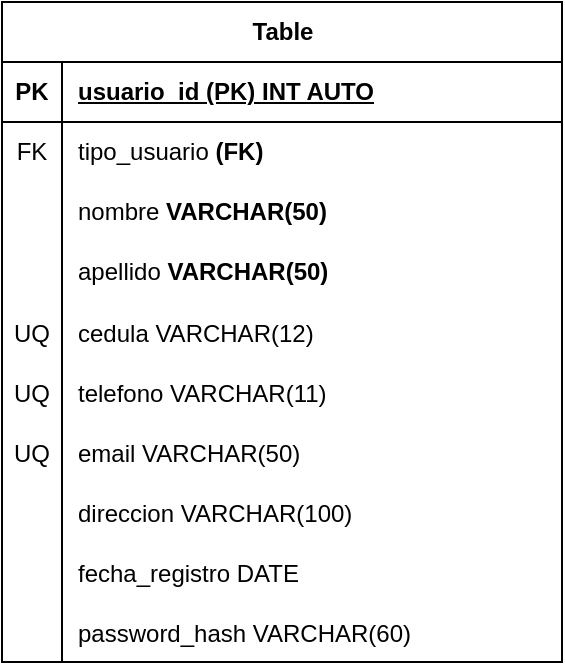 <mxfile version="28.0.7">
  <diagram name="Página-1" id="xNU0L9DnXLipY5AykyMB">
    <mxGraphModel dx="804" dy="476" grid="1" gridSize="10" guides="1" tooltips="1" connect="1" arrows="1" fold="1" page="1" pageScale="1" pageWidth="827" pageHeight="1169" math="0" shadow="0">
      <root>
        <mxCell id="0" />
        <mxCell id="1" parent="0" />
        <mxCell id="aF2IVSIoMg4zKDALOG4T-17" value="Table" style="shape=table;startSize=30;container=1;collapsible=1;childLayout=tableLayout;fixedRows=1;rowLines=0;fontStyle=1;align=center;resizeLast=1;html=1;" parent="1" vertex="1">
          <mxGeometry x="470" y="70" width="280" height="330" as="geometry" />
        </mxCell>
        <mxCell id="aF2IVSIoMg4zKDALOG4T-18" value="" style="shape=tableRow;horizontal=0;startSize=0;swimlaneHead=0;swimlaneBody=0;fillColor=none;collapsible=0;dropTarget=0;points=[[0,0.5],[1,0.5]];portConstraint=eastwest;top=0;left=0;right=0;bottom=1;" parent="aF2IVSIoMg4zKDALOG4T-17" vertex="1">
          <mxGeometry y="30" width="280" height="30" as="geometry" />
        </mxCell>
        <mxCell id="aF2IVSIoMg4zKDALOG4T-19" value="PK" style="shape=partialRectangle;connectable=0;fillColor=none;top=0;left=0;bottom=0;right=0;fontStyle=1;overflow=hidden;whiteSpace=wrap;html=1;" parent="aF2IVSIoMg4zKDALOG4T-18" vertex="1">
          <mxGeometry width="30" height="30" as="geometry">
            <mxRectangle width="30" height="30" as="alternateBounds" />
          </mxGeometry>
        </mxCell>
        <mxCell id="aF2IVSIoMg4zKDALOG4T-20" value="&lt;div&gt;usuario_id (PK) INT AUTO&lt;/div&gt;" style="shape=partialRectangle;connectable=0;fillColor=none;top=0;left=0;bottom=0;right=0;align=left;spacingLeft=6;fontStyle=5;overflow=hidden;whiteSpace=wrap;html=1;" parent="aF2IVSIoMg4zKDALOG4T-18" vertex="1">
          <mxGeometry x="30" width="250" height="30" as="geometry">
            <mxRectangle width="250" height="30" as="alternateBounds" />
          </mxGeometry>
        </mxCell>
        <mxCell id="aF2IVSIoMg4zKDALOG4T-21" value="" style="shape=tableRow;horizontal=0;startSize=0;swimlaneHead=0;swimlaneBody=0;fillColor=none;collapsible=0;dropTarget=0;points=[[0,0.5],[1,0.5]];portConstraint=eastwest;top=0;left=0;right=0;bottom=0;" parent="aF2IVSIoMg4zKDALOG4T-17" vertex="1">
          <mxGeometry y="60" width="280" height="30" as="geometry" />
        </mxCell>
        <mxCell id="aF2IVSIoMg4zKDALOG4T-22" value="FK" style="shape=partialRectangle;connectable=0;fillColor=none;top=0;left=0;bottom=0;right=0;editable=1;overflow=hidden;whiteSpace=wrap;html=1;" parent="aF2IVSIoMg4zKDALOG4T-21" vertex="1">
          <mxGeometry width="30" height="30" as="geometry">
            <mxRectangle width="30" height="30" as="alternateBounds" />
          </mxGeometry>
        </mxCell>
        <mxCell id="aF2IVSIoMg4zKDALOG4T-23" value="tipo_usuario &lt;b&gt;(FK)&amp;nbsp;&lt;/b&gt;" style="shape=partialRectangle;connectable=0;fillColor=none;top=0;left=0;bottom=0;right=0;align=left;spacingLeft=6;overflow=hidden;whiteSpace=wrap;html=1;" parent="aF2IVSIoMg4zKDALOG4T-21" vertex="1">
          <mxGeometry x="30" width="250" height="30" as="geometry">
            <mxRectangle width="250" height="30" as="alternateBounds" />
          </mxGeometry>
        </mxCell>
        <mxCell id="aF2IVSIoMg4zKDALOG4T-24" value="" style="shape=tableRow;horizontal=0;startSize=0;swimlaneHead=0;swimlaneBody=0;fillColor=none;collapsible=0;dropTarget=0;points=[[0,0.5],[1,0.5]];portConstraint=eastwest;top=0;left=0;right=0;bottom=0;" parent="aF2IVSIoMg4zKDALOG4T-17" vertex="1">
          <mxGeometry y="90" width="280" height="30" as="geometry" />
        </mxCell>
        <mxCell id="aF2IVSIoMg4zKDALOG4T-25" value="" style="shape=partialRectangle;connectable=0;fillColor=none;top=0;left=0;bottom=0;right=0;editable=1;overflow=hidden;whiteSpace=wrap;html=1;" parent="aF2IVSIoMg4zKDALOG4T-24" vertex="1">
          <mxGeometry width="30" height="30" as="geometry">
            <mxRectangle width="30" height="30" as="alternateBounds" />
          </mxGeometry>
        </mxCell>
        <mxCell id="aF2IVSIoMg4zKDALOG4T-26" value="&lt;div&gt;nombre &lt;b&gt;VARCHAR(50)&lt;/b&gt;&lt;/div&gt;" style="shape=partialRectangle;connectable=0;fillColor=none;top=0;left=0;bottom=0;right=0;align=left;spacingLeft=6;overflow=hidden;whiteSpace=wrap;html=1;" parent="aF2IVSIoMg4zKDALOG4T-24" vertex="1">
          <mxGeometry x="30" width="250" height="30" as="geometry">
            <mxRectangle width="250" height="30" as="alternateBounds" />
          </mxGeometry>
        </mxCell>
        <mxCell id="aF2IVSIoMg4zKDALOG4T-27" value="" style="shape=tableRow;horizontal=0;startSize=0;swimlaneHead=0;swimlaneBody=0;fillColor=none;collapsible=0;dropTarget=0;points=[[0,0.5],[1,0.5]];portConstraint=eastwest;top=0;left=0;right=0;bottom=0;" parent="aF2IVSIoMg4zKDALOG4T-17" vertex="1">
          <mxGeometry y="120" width="280" height="30" as="geometry" />
        </mxCell>
        <mxCell id="aF2IVSIoMg4zKDALOG4T-28" value="" style="shape=partialRectangle;connectable=0;fillColor=none;top=0;left=0;bottom=0;right=0;editable=1;overflow=hidden;whiteSpace=wrap;html=1;" parent="aF2IVSIoMg4zKDALOG4T-27" vertex="1">
          <mxGeometry width="30" height="30" as="geometry">
            <mxRectangle width="30" height="30" as="alternateBounds" />
          </mxGeometry>
        </mxCell>
        <mxCell id="aF2IVSIoMg4zKDALOG4T-29" value="apellido&lt;span style=&quot;white-space: pre;&quot;&gt; &lt;b&gt;VARCHAR(50)&#x9;&lt;/b&gt;&lt;/span&gt;" style="shape=partialRectangle;connectable=0;fillColor=none;top=0;left=0;bottom=0;right=0;align=left;spacingLeft=6;overflow=hidden;whiteSpace=wrap;html=1;" parent="aF2IVSIoMg4zKDALOG4T-27" vertex="1">
          <mxGeometry x="30" width="250" height="30" as="geometry">
            <mxRectangle width="250" height="30" as="alternateBounds" />
          </mxGeometry>
        </mxCell>
        <mxCell id="aF2IVSIoMg4zKDALOG4T-30" value="" style="shape=tableRow;horizontal=0;startSize=0;swimlaneHead=0;swimlaneBody=0;fillColor=none;collapsible=0;dropTarget=0;points=[[0,0.5],[1,0.5]];portConstraint=eastwest;top=0;left=0;right=0;bottom=0;" parent="aF2IVSIoMg4zKDALOG4T-17" vertex="1">
          <mxGeometry y="150" width="280" height="30" as="geometry" />
        </mxCell>
        <mxCell id="aF2IVSIoMg4zKDALOG4T-31" value="UQ" style="shape=partialRectangle;connectable=0;fillColor=none;top=0;left=0;bottom=0;right=0;editable=1;overflow=hidden;" parent="aF2IVSIoMg4zKDALOG4T-30" vertex="1">
          <mxGeometry width="30" height="30" as="geometry">
            <mxRectangle width="30" height="30" as="alternateBounds" />
          </mxGeometry>
        </mxCell>
        <mxCell id="aF2IVSIoMg4zKDALOG4T-32" value="cedula VARCHAR(12)" style="shape=partialRectangle;connectable=0;fillColor=none;top=0;left=0;bottom=0;right=0;align=left;spacingLeft=6;overflow=hidden;" parent="aF2IVSIoMg4zKDALOG4T-30" vertex="1">
          <mxGeometry x="30" width="250" height="30" as="geometry">
            <mxRectangle width="250" height="30" as="alternateBounds" />
          </mxGeometry>
        </mxCell>
        <mxCell id="aF2IVSIoMg4zKDALOG4T-36" value="" style="shape=tableRow;horizontal=0;startSize=0;swimlaneHead=0;swimlaneBody=0;fillColor=none;collapsible=0;dropTarget=0;points=[[0,0.5],[1,0.5]];portConstraint=eastwest;top=0;left=0;right=0;bottom=0;" parent="aF2IVSIoMg4zKDALOG4T-17" vertex="1">
          <mxGeometry y="180" width="280" height="30" as="geometry" />
        </mxCell>
        <mxCell id="aF2IVSIoMg4zKDALOG4T-37" value="UQ" style="shape=partialRectangle;connectable=0;fillColor=none;top=0;left=0;bottom=0;right=0;editable=1;overflow=hidden;" parent="aF2IVSIoMg4zKDALOG4T-36" vertex="1">
          <mxGeometry width="30" height="30" as="geometry">
            <mxRectangle width="30" height="30" as="alternateBounds" />
          </mxGeometry>
        </mxCell>
        <mxCell id="aF2IVSIoMg4zKDALOG4T-38" value="telefono VARCHAR(11)&#x9;" style="shape=partialRectangle;connectable=0;fillColor=none;top=0;left=0;bottom=0;right=0;align=left;spacingLeft=6;overflow=hidden;" parent="aF2IVSIoMg4zKDALOG4T-36" vertex="1">
          <mxGeometry x="30" width="250" height="30" as="geometry">
            <mxRectangle width="250" height="30" as="alternateBounds" />
          </mxGeometry>
        </mxCell>
        <mxCell id="aF2IVSIoMg4zKDALOG4T-39" value="" style="shape=tableRow;horizontal=0;startSize=0;swimlaneHead=0;swimlaneBody=0;fillColor=none;collapsible=0;dropTarget=0;points=[[0,0.5],[1,0.5]];portConstraint=eastwest;top=0;left=0;right=0;bottom=0;" parent="aF2IVSIoMg4zKDALOG4T-17" vertex="1">
          <mxGeometry y="210" width="280" height="30" as="geometry" />
        </mxCell>
        <mxCell id="aF2IVSIoMg4zKDALOG4T-40" value="UQ" style="shape=partialRectangle;connectable=0;fillColor=none;top=0;left=0;bottom=0;right=0;editable=1;overflow=hidden;" parent="aF2IVSIoMg4zKDALOG4T-39" vertex="1">
          <mxGeometry width="30" height="30" as="geometry">
            <mxRectangle width="30" height="30" as="alternateBounds" />
          </mxGeometry>
        </mxCell>
        <mxCell id="aF2IVSIoMg4zKDALOG4T-41" value="email VARCHAR(50)" style="shape=partialRectangle;connectable=0;fillColor=none;top=0;left=0;bottom=0;right=0;align=left;spacingLeft=6;overflow=hidden;" parent="aF2IVSIoMg4zKDALOG4T-39" vertex="1">
          <mxGeometry x="30" width="250" height="30" as="geometry">
            <mxRectangle width="250" height="30" as="alternateBounds" />
          </mxGeometry>
        </mxCell>
        <mxCell id="aF2IVSIoMg4zKDALOG4T-42" value="" style="shape=tableRow;horizontal=0;startSize=0;swimlaneHead=0;swimlaneBody=0;fillColor=none;collapsible=0;dropTarget=0;points=[[0,0.5],[1,0.5]];portConstraint=eastwest;top=0;left=0;right=0;bottom=0;" parent="aF2IVSIoMg4zKDALOG4T-17" vertex="1">
          <mxGeometry y="240" width="280" height="30" as="geometry" />
        </mxCell>
        <mxCell id="aF2IVSIoMg4zKDALOG4T-43" value="" style="shape=partialRectangle;connectable=0;fillColor=none;top=0;left=0;bottom=0;right=0;editable=1;overflow=hidden;" parent="aF2IVSIoMg4zKDALOG4T-42" vertex="1">
          <mxGeometry width="30" height="30" as="geometry">
            <mxRectangle width="30" height="30" as="alternateBounds" />
          </mxGeometry>
        </mxCell>
        <mxCell id="aF2IVSIoMg4zKDALOG4T-44" value="direccion VARCHAR(100)" style="shape=partialRectangle;connectable=0;fillColor=none;top=0;left=0;bottom=0;right=0;align=left;spacingLeft=6;overflow=hidden;" parent="aF2IVSIoMg4zKDALOG4T-42" vertex="1">
          <mxGeometry x="30" width="250" height="30" as="geometry">
            <mxRectangle width="250" height="30" as="alternateBounds" />
          </mxGeometry>
        </mxCell>
        <mxCell id="aF2IVSIoMg4zKDALOG4T-45" value="" style="shape=tableRow;horizontal=0;startSize=0;swimlaneHead=0;swimlaneBody=0;fillColor=none;collapsible=0;dropTarget=0;points=[[0,0.5],[1,0.5]];portConstraint=eastwest;top=0;left=0;right=0;bottom=0;" parent="aF2IVSIoMg4zKDALOG4T-17" vertex="1">
          <mxGeometry y="270" width="280" height="30" as="geometry" />
        </mxCell>
        <mxCell id="aF2IVSIoMg4zKDALOG4T-46" value="" style="shape=partialRectangle;connectable=0;fillColor=none;top=0;left=0;bottom=0;right=0;editable=1;overflow=hidden;" parent="aF2IVSIoMg4zKDALOG4T-45" vertex="1">
          <mxGeometry width="30" height="30" as="geometry">
            <mxRectangle width="30" height="30" as="alternateBounds" />
          </mxGeometry>
        </mxCell>
        <mxCell id="aF2IVSIoMg4zKDALOG4T-47" value="fecha_registro DATE" style="shape=partialRectangle;connectable=0;fillColor=none;top=0;left=0;bottom=0;right=0;align=left;spacingLeft=6;overflow=hidden;" parent="aF2IVSIoMg4zKDALOG4T-45" vertex="1">
          <mxGeometry x="30" width="250" height="30" as="geometry">
            <mxRectangle width="250" height="30" as="alternateBounds" />
          </mxGeometry>
        </mxCell>
        <mxCell id="aF2IVSIoMg4zKDALOG4T-33" value="" style="shape=tableRow;horizontal=0;startSize=0;swimlaneHead=0;swimlaneBody=0;fillColor=none;collapsible=0;dropTarget=0;points=[[0,0.5],[1,0.5]];portConstraint=eastwest;top=0;left=0;right=0;bottom=0;" parent="aF2IVSIoMg4zKDALOG4T-17" vertex="1">
          <mxGeometry y="300" width="280" height="30" as="geometry" />
        </mxCell>
        <mxCell id="aF2IVSIoMg4zKDALOG4T-34" value="" style="shape=partialRectangle;connectable=0;fillColor=none;top=0;left=0;bottom=0;right=0;editable=1;overflow=hidden;" parent="aF2IVSIoMg4zKDALOG4T-33" vertex="1">
          <mxGeometry width="30" height="30" as="geometry">
            <mxRectangle width="30" height="30" as="alternateBounds" />
          </mxGeometry>
        </mxCell>
        <mxCell id="aF2IVSIoMg4zKDALOG4T-35" value="password_hash VARCHAR(60)" style="shape=partialRectangle;connectable=0;fillColor=none;top=0;left=0;bottom=0;right=0;align=left;spacingLeft=6;overflow=hidden;" parent="aF2IVSIoMg4zKDALOG4T-33" vertex="1">
          <mxGeometry x="30" width="250" height="30" as="geometry">
            <mxRectangle width="250" height="30" as="alternateBounds" />
          </mxGeometry>
        </mxCell>
      </root>
    </mxGraphModel>
  </diagram>
</mxfile>
